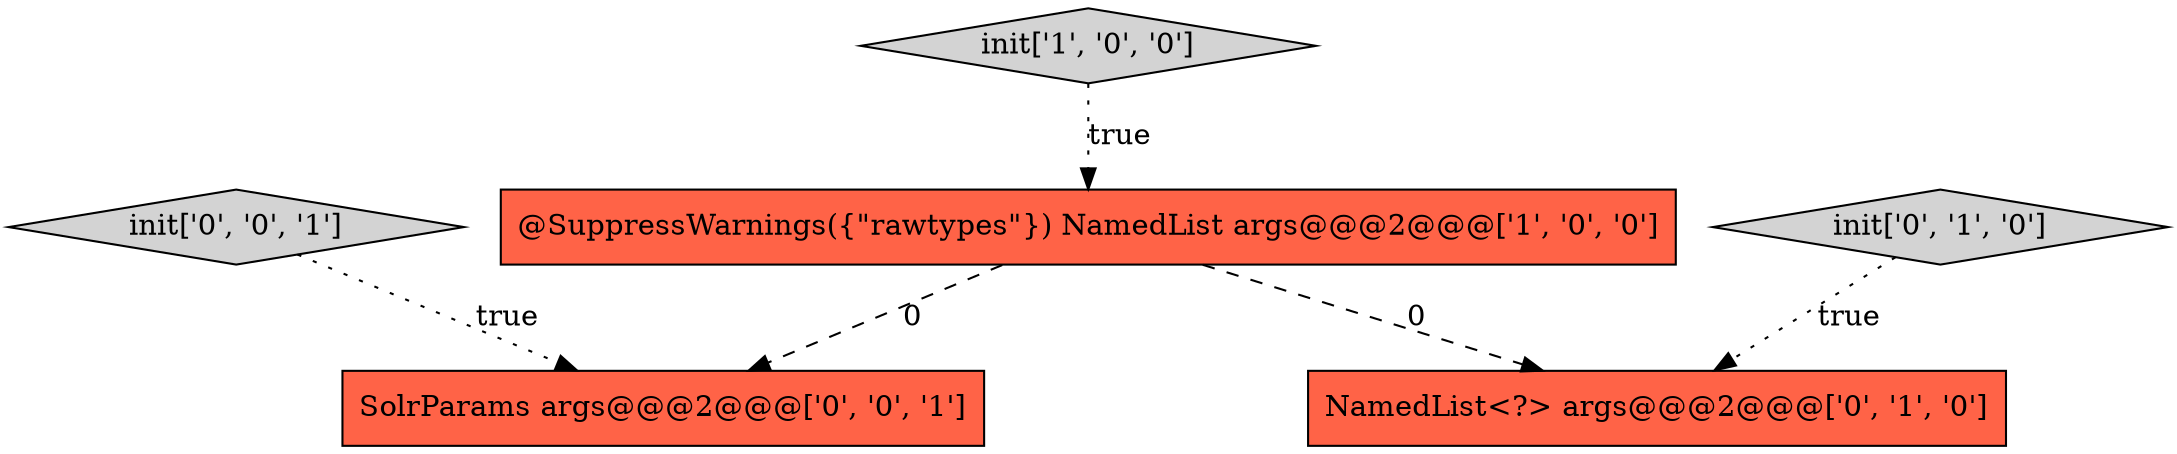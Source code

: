 digraph {
1 [style = filled, label = "init['1', '0', '0']", fillcolor = lightgray, shape = diamond image = "AAA0AAABBB1BBB"];
5 [style = filled, label = "SolrParams args@@@2@@@['0', '0', '1']", fillcolor = tomato, shape = box image = "AAA0AAABBB3BBB"];
3 [style = filled, label = "NamedList<?> args@@@2@@@['0', '1', '0']", fillcolor = tomato, shape = box image = "AAA1AAABBB2BBB"];
4 [style = filled, label = "init['0', '0', '1']", fillcolor = lightgray, shape = diamond image = "AAA0AAABBB3BBB"];
2 [style = filled, label = "init['0', '1', '0']", fillcolor = lightgray, shape = diamond image = "AAA0AAABBB2BBB"];
0 [style = filled, label = "@SuppressWarnings({\"rawtypes\"}) NamedList args@@@2@@@['1', '0', '0']", fillcolor = tomato, shape = box image = "AAA1AAABBB1BBB"];
2->3 [style = dotted, label="true"];
4->5 [style = dotted, label="true"];
1->0 [style = dotted, label="true"];
0->3 [style = dashed, label="0"];
0->5 [style = dashed, label="0"];
}
